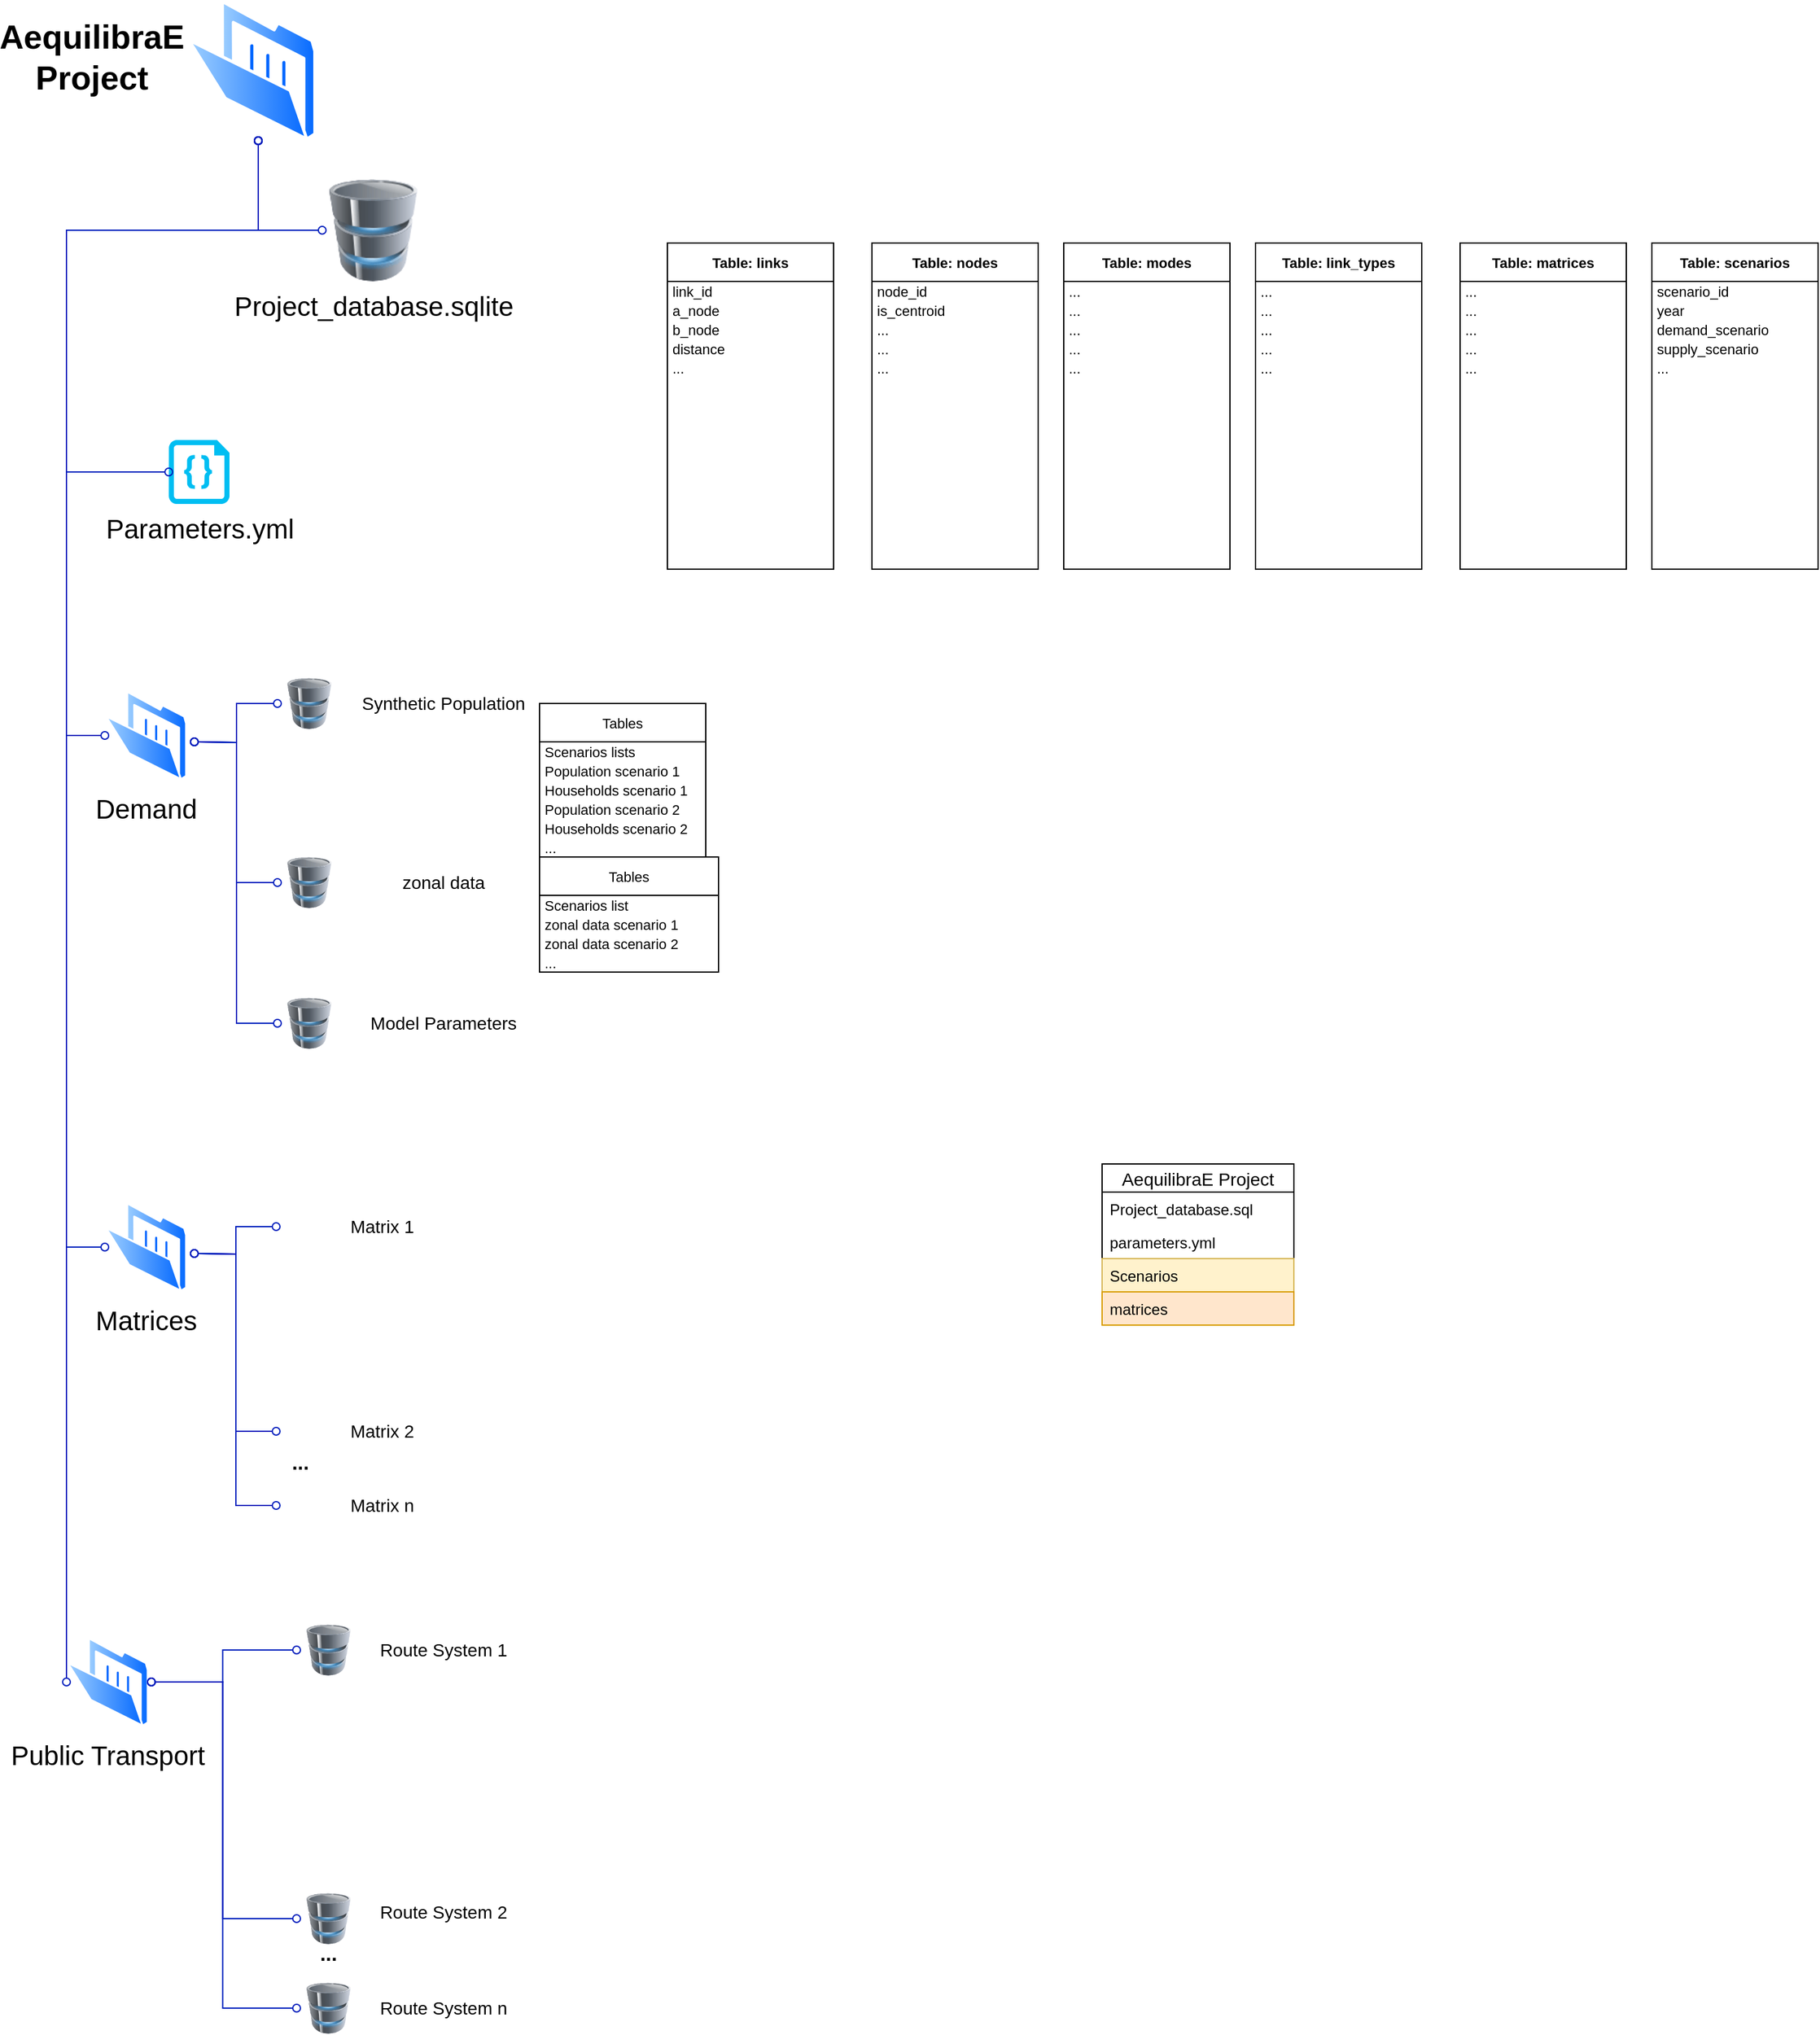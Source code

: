 <mxfile version="20.4.0" type="github">
  <diagram id="SmmHT-76sTtbEDoEjSkX" name="Page-1">
    <mxGraphModel dx="1964" dy="1069" grid="1" gridSize="10" guides="1" tooltips="1" connect="1" arrows="1" fold="1" page="1" pageScale="1" pageWidth="1169" pageHeight="827" math="0" shadow="0">
      <root>
        <mxCell id="0" />
        <mxCell id="1" parent="0" />
        <mxCell id="51nqaLBbArFpjwlJXphi-8" style="edgeStyle=orthogonalEdgeStyle;rounded=0;orthogonalLoop=1;jettySize=auto;html=1;entryX=0;entryY=0.5;entryDx=0;entryDy=0;endArrow=oval;endFill=0;startArrow=oval;startFill=0;endSize=6;targetPerimeterSpacing=6;sourcePerimeterSpacing=2;startSize=6;fillColor=#0050ef;strokeColor=#001DBC;" parent="1" target="51nqaLBbArFpjwlJXphi-7" edge="1">
          <mxGeometry relative="1" as="geometry">
            <mxPoint x="230" y="130" as="sourcePoint" />
            <Array as="points">
              <mxPoint x="230" y="200" />
            </Array>
          </mxGeometry>
        </mxCell>
        <mxCell id="51nqaLBbArFpjwlJXphi-1" value="" style="aspect=fixed;perimeter=ellipsePerimeter;html=1;align=center;shadow=0;dashed=0;spacingTop=3;image;image=img/lib/active_directory/folder_open.svg;" parent="1" vertex="1">
          <mxGeometry x="174.4" y="20" width="101.2" height="110" as="geometry" />
        </mxCell>
        <mxCell id="51nqaLBbArFpjwlJXphi-4" value="Matrices" style="aspect=fixed;perimeter=ellipsePerimeter;html=1;align=center;shadow=0;dashed=0;spacingTop=3;image;image=img/lib/active_directory/folder_open.svg;fontSize=21;" parent="1" vertex="1">
          <mxGeometry x="110" y="960" width="64.4" height="70" as="geometry" />
        </mxCell>
        <mxCell id="51nqaLBbArFpjwlJXphi-6" value="Public Transport" style="aspect=fixed;perimeter=ellipsePerimeter;html=1;align=center;shadow=0;dashed=0;spacingTop=3;image;image=img/lib/active_directory/folder_open.svg;fontSize=21;" parent="1" vertex="1">
          <mxGeometry x="80" y="1300" width="64.4" height="70" as="geometry" />
        </mxCell>
        <mxCell id="51nqaLBbArFpjwlJXphi-7" value="Project_database.sqlite" style="image;html=1;image=img/lib/clip_art/computers/Database_128x128.png;fontSize=21;" parent="1" vertex="1">
          <mxGeometry x="280" y="160" width="80" height="80" as="geometry" />
        </mxCell>
        <mxCell id="51nqaLBbArFpjwlJXphi-9" style="edgeStyle=orthogonalEdgeStyle;rounded=0;orthogonalLoop=1;jettySize=auto;html=1;entryX=0;entryY=0.5;entryDx=0;entryDy=0;endArrow=oval;endFill=0;startArrow=oval;startFill=0;endSize=6;targetPerimeterSpacing=6;sourcePerimeterSpacing=2;startSize=6;fillColor=#0050ef;strokeColor=#001DBC;" parent="1" target="51nqaLBbArFpjwlJXphi-4" edge="1">
          <mxGeometry relative="1" as="geometry">
            <mxPoint x="230" y="130" as="sourcePoint" />
            <mxPoint x="219.4" y="520" as="targetPoint" />
            <Array as="points">
              <mxPoint x="230" y="200" />
              <mxPoint x="80" y="200" />
              <mxPoint x="80" y="995" />
            </Array>
          </mxGeometry>
        </mxCell>
        <mxCell id="51nqaLBbArFpjwlJXphi-10" style="edgeStyle=orthogonalEdgeStyle;rounded=0;orthogonalLoop=1;jettySize=auto;html=1;entryX=0;entryY=0.5;entryDx=0;entryDy=0;endArrow=oval;endFill=0;startArrow=oval;startFill=0;endSize=6;targetPerimeterSpacing=6;sourcePerimeterSpacing=2;startSize=6;fillColor=#0050ef;strokeColor=#001DBC;" parent="1" target="51nqaLBbArFpjwlJXphi-6" edge="1">
          <mxGeometry relative="1" as="geometry">
            <mxPoint x="230" y="130" as="sourcePoint" />
            <mxPoint x="290.0" y="455" as="targetPoint" />
            <Array as="points">
              <mxPoint x="230" y="200" />
              <mxPoint x="80" y="200" />
              <mxPoint x="80" y="955" />
            </Array>
          </mxGeometry>
        </mxCell>
        <mxCell id="51nqaLBbArFpjwlJXphi-11" value="" style="shape=image;html=1;verticalAlign=top;verticalLabelPosition=bottom;labelBackgroundColor=#ffffff;imageAspect=0;aspect=fixed;image=https://cdn2.iconfinder.com/data/icons/competitive-strategy-and-corporate-training/512/740_Abstract_aggregation_cube_dimensional_matrix_Business_Management-128.png;fontSize=21;" parent="1" vertex="1">
          <mxGeometry x="244" y="960" width="38" height="38" as="geometry" />
        </mxCell>
        <mxCell id="51nqaLBbArFpjwlJXphi-13" value="" style="shape=image;html=1;verticalAlign=top;verticalLabelPosition=bottom;labelBackgroundColor=#ffffff;imageAspect=0;aspect=fixed;image=https://cdn2.iconfinder.com/data/icons/competitive-strategy-and-corporate-training/512/740_Abstract_aggregation_cube_dimensional_matrix_Business_Management-128.png;fontSize=21;" parent="1" vertex="1">
          <mxGeometry x="244" y="1120" width="38" height="38" as="geometry" />
        </mxCell>
        <mxCell id="51nqaLBbArFpjwlJXphi-14" value="" style="shape=image;html=1;verticalAlign=top;verticalLabelPosition=bottom;labelBackgroundColor=#ffffff;imageAspect=0;aspect=fixed;image=https://cdn2.iconfinder.com/data/icons/competitive-strategy-and-corporate-training/512/740_Abstract_aggregation_cube_dimensional_matrix_Business_Management-128.png;fontSize=21;" parent="1" vertex="1">
          <mxGeometry x="244" y="1178" width="38" height="38" as="geometry" />
        </mxCell>
        <mxCell id="51nqaLBbArFpjwlJXphi-15" value="Matrix 1" style="text;html=1;strokeColor=none;fillColor=none;align=center;verticalAlign=middle;whiteSpace=wrap;rounded=0;fontSize=14;" parent="1" vertex="1">
          <mxGeometry x="282" y="964" width="90" height="30" as="geometry" />
        </mxCell>
        <mxCell id="51nqaLBbArFpjwlJXphi-16" value="Matrix 2" style="text;html=1;strokeColor=none;fillColor=none;align=center;verticalAlign=middle;whiteSpace=wrap;rounded=0;fontSize=14;" parent="1" vertex="1">
          <mxGeometry x="282" y="1124" width="90" height="30" as="geometry" />
        </mxCell>
        <mxCell id="51nqaLBbArFpjwlJXphi-17" value="Matrix n" style="text;html=1;strokeColor=none;fillColor=none;align=center;verticalAlign=middle;whiteSpace=wrap;rounded=0;fontSize=14;" parent="1" vertex="1">
          <mxGeometry x="282" y="1182" width="90" height="30" as="geometry" />
        </mxCell>
        <mxCell id="51nqaLBbArFpjwlJXphi-18" value="..." style="text;html=1;strokeColor=none;fillColor=none;align=center;verticalAlign=middle;whiteSpace=wrap;rounded=0;fontSize=16;fontStyle=1" parent="1" vertex="1">
          <mxGeometry x="238" y="1148" width="50" height="30" as="geometry" />
        </mxCell>
        <mxCell id="51nqaLBbArFpjwlJXphi-20" style="edgeStyle=orthogonalEdgeStyle;rounded=0;orthogonalLoop=1;jettySize=auto;html=1;entryX=0;entryY=0.5;entryDx=0;entryDy=0;endArrow=oval;endFill=0;startArrow=oval;startFill=0;endSize=6;targetPerimeterSpacing=6;sourcePerimeterSpacing=2;startSize=6;fillColor=#0050ef;strokeColor=#001DBC;" parent="1" target="51nqaLBbArFpjwlJXphi-11" edge="1">
          <mxGeometry relative="1" as="geometry">
            <mxPoint x="180" y="1000" as="sourcePoint" />
            <mxPoint x="354.7" y="780" as="targetPoint" />
          </mxGeometry>
        </mxCell>
        <mxCell id="51nqaLBbArFpjwlJXphi-21" style="edgeStyle=orthogonalEdgeStyle;rounded=0;orthogonalLoop=1;jettySize=auto;html=1;entryX=0;entryY=0.5;entryDx=0;entryDy=0;endArrow=oval;endFill=0;startArrow=oval;startFill=0;endSize=6;targetPerimeterSpacing=6;sourcePerimeterSpacing=2;startSize=6;fillColor=#0050ef;strokeColor=#001DBC;" parent="1" target="51nqaLBbArFpjwlJXphi-13" edge="1">
          <mxGeometry relative="1" as="geometry">
            <mxPoint x="180" y="1000" as="sourcePoint" />
            <mxPoint x="261" y="939" as="targetPoint" />
          </mxGeometry>
        </mxCell>
        <mxCell id="51nqaLBbArFpjwlJXphi-22" style="edgeStyle=orthogonalEdgeStyle;rounded=0;orthogonalLoop=1;jettySize=auto;html=1;entryX=0;entryY=0.5;entryDx=0;entryDy=0;endArrow=oval;endFill=0;startArrow=oval;startFill=0;endSize=6;targetPerimeterSpacing=6;sourcePerimeterSpacing=2;startSize=6;fillColor=#0050ef;strokeColor=#001DBC;" parent="1" target="51nqaLBbArFpjwlJXphi-14" edge="1">
          <mxGeometry relative="1" as="geometry">
            <mxPoint x="180" y="1000" as="sourcePoint" />
            <mxPoint x="221" y="1067" as="targetPoint" />
          </mxGeometry>
        </mxCell>
        <mxCell id="51nqaLBbArFpjwlJXphi-23" value="" style="image;html=1;image=img/lib/clip_art/computers/Database_128x128.png" parent="1" vertex="1">
          <mxGeometry x="260" y="1290" width="50" height="40" as="geometry" />
        </mxCell>
        <mxCell id="51nqaLBbArFpjwlJXphi-24" value="" style="image;html=1;image=img/lib/clip_art/computers/Database_128x128.png" parent="1" vertex="1">
          <mxGeometry x="260" y="1500" width="50" height="40" as="geometry" />
        </mxCell>
        <mxCell id="51nqaLBbArFpjwlJXphi-25" value="" style="image;html=1;image=img/lib/clip_art/computers/Database_128x128.png" parent="1" vertex="1">
          <mxGeometry x="260" y="1570" width="50" height="40" as="geometry" />
        </mxCell>
        <mxCell id="51nqaLBbArFpjwlJXphi-26" style="edgeStyle=orthogonalEdgeStyle;rounded=0;orthogonalLoop=1;jettySize=auto;html=1;entryX=0;entryY=0.5;entryDx=0;entryDy=0;endArrow=oval;endFill=0;startArrow=oval;startFill=0;endSize=6;targetPerimeterSpacing=6;sourcePerimeterSpacing=2;startSize=6;fillColor=#0050ef;strokeColor=#001DBC;" parent="1" source="51nqaLBbArFpjwlJXphi-6" target="51nqaLBbArFpjwlJXphi-25" edge="1">
          <mxGeometry relative="1" as="geometry">
            <mxPoint x="150" y="1240" as="sourcePoint" />
            <mxPoint x="511" y="1349" as="targetPoint" />
          </mxGeometry>
        </mxCell>
        <mxCell id="51nqaLBbArFpjwlJXphi-27" style="edgeStyle=orthogonalEdgeStyle;rounded=0;orthogonalLoop=1;jettySize=auto;html=1;entryX=0;entryY=0.5;entryDx=0;entryDy=0;endArrow=oval;endFill=0;startArrow=oval;startFill=0;endSize=6;targetPerimeterSpacing=6;sourcePerimeterSpacing=2;startSize=6;fillColor=#0050ef;strokeColor=#001DBC;" parent="1" source="51nqaLBbArFpjwlJXphi-6" target="51nqaLBbArFpjwlJXphi-24" edge="1">
          <mxGeometry relative="1" as="geometry">
            <mxPoint x="170" y="1250" as="sourcePoint" />
            <mxPoint x="521" y="1359" as="targetPoint" />
          </mxGeometry>
        </mxCell>
        <mxCell id="51nqaLBbArFpjwlJXphi-28" style="edgeStyle=orthogonalEdgeStyle;rounded=0;orthogonalLoop=1;jettySize=auto;html=1;entryX=0;entryY=0.5;entryDx=0;entryDy=0;endArrow=oval;endFill=0;startArrow=oval;startFill=0;endSize=6;targetPerimeterSpacing=6;sourcePerimeterSpacing=2;startSize=6;fillColor=#0050ef;strokeColor=#001DBC;" parent="1" source="51nqaLBbArFpjwlJXphi-6" target="51nqaLBbArFpjwlJXphi-23" edge="1">
          <mxGeometry relative="1" as="geometry">
            <mxPoint x="160" y="1230" as="sourcePoint" />
            <mxPoint x="531" y="1369" as="targetPoint" />
          </mxGeometry>
        </mxCell>
        <mxCell id="51nqaLBbArFpjwlJXphi-29" value="Route System 1" style="text;html=1;strokeColor=none;fillColor=none;align=center;verticalAlign=middle;whiteSpace=wrap;rounded=0;fontSize=14;" parent="1" vertex="1">
          <mxGeometry x="310" y="1295" width="130" height="30" as="geometry" />
        </mxCell>
        <mxCell id="51nqaLBbArFpjwlJXphi-30" value="Route System 2" style="text;html=1;strokeColor=none;fillColor=none;align=center;verticalAlign=middle;whiteSpace=wrap;rounded=0;fontSize=14;" parent="1" vertex="1">
          <mxGeometry x="310" y="1500" width="130" height="30" as="geometry" />
        </mxCell>
        <mxCell id="51nqaLBbArFpjwlJXphi-31" value="Route System n" style="text;html=1;strokeColor=none;fillColor=none;align=center;verticalAlign=middle;whiteSpace=wrap;rounded=0;fontSize=14;" parent="1" vertex="1">
          <mxGeometry x="310" y="1575" width="130" height="30" as="geometry" />
        </mxCell>
        <mxCell id="51nqaLBbArFpjwlJXphi-32" value="..." style="text;html=1;strokeColor=none;fillColor=none;align=center;verticalAlign=middle;whiteSpace=wrap;rounded=0;fontSize=16;fontStyle=1" parent="1" vertex="1">
          <mxGeometry x="260" y="1532" width="50" height="30" as="geometry" />
        </mxCell>
        <mxCell id="51nqaLBbArFpjwlJXphi-33" value="Demand" style="aspect=fixed;perimeter=ellipsePerimeter;html=1;align=center;shadow=0;dashed=0;spacingTop=3;image;image=img/lib/active_directory/folder_open.svg;fontSize=21;" parent="1" vertex="1">
          <mxGeometry x="110" y="560" width="64.4" height="70" as="geometry" />
        </mxCell>
        <mxCell id="51nqaLBbArFpjwlJXphi-34" style="edgeStyle=orthogonalEdgeStyle;rounded=0;orthogonalLoop=1;jettySize=auto;html=1;entryX=0;entryY=0.5;entryDx=0;entryDy=0;endArrow=oval;endFill=0;startArrow=oval;startFill=0;endSize=6;targetPerimeterSpacing=6;sourcePerimeterSpacing=2;startSize=6;fillColor=#0050ef;strokeColor=#001DBC;" parent="1" target="51nqaLBbArFpjwlJXphi-33" edge="1">
          <mxGeometry relative="1" as="geometry">
            <mxPoint x="230" y="130" as="sourcePoint" />
            <mxPoint x="120.0" y="765" as="targetPoint" />
            <Array as="points">
              <mxPoint x="230" y="200" />
              <mxPoint x="80" y="200" />
              <mxPoint x="80" y="595" />
            </Array>
          </mxGeometry>
        </mxCell>
        <mxCell id="51nqaLBbArFpjwlJXphi-35" value="AequilibraE&lt;br style=&quot;font-size: 26px;&quot;&gt;Project" style="text;html=1;strokeColor=none;fillColor=none;align=center;verticalAlign=middle;whiteSpace=wrap;rounded=0;fontSize=26;fontStyle=1" parent="1" vertex="1">
          <mxGeometry x="70" y="50" width="60" height="30" as="geometry" />
        </mxCell>
        <mxCell id="51nqaLBbArFpjwlJXphi-37" value="" style="image;html=1;image=img/lib/clip_art/computers/Database_128x128.png" parent="1" vertex="1">
          <mxGeometry x="245" y="550" width="50" height="40" as="geometry" />
        </mxCell>
        <mxCell id="51nqaLBbArFpjwlJXphi-38" value="Synthetic Population" style="text;html=1;strokeColor=none;fillColor=none;align=center;verticalAlign=middle;whiteSpace=wrap;rounded=0;fontSize=14;" parent="1" vertex="1">
          <mxGeometry x="310" y="555" width="130" height="30" as="geometry" />
        </mxCell>
        <mxCell id="51nqaLBbArFpjwlJXphi-39" value="" style="image;html=1;image=img/lib/clip_art/computers/Database_128x128.png" parent="1" vertex="1">
          <mxGeometry x="245" y="690" width="50" height="40" as="geometry" />
        </mxCell>
        <mxCell id="51nqaLBbArFpjwlJXphi-40" value="zonal data" style="text;html=1;strokeColor=none;fillColor=none;align=center;verticalAlign=middle;whiteSpace=wrap;rounded=0;fontSize=14;" parent="1" vertex="1">
          <mxGeometry x="310" y="695" width="130" height="30" as="geometry" />
        </mxCell>
        <mxCell id="51nqaLBbArFpjwlJXphi-41" value="" style="image;html=1;image=img/lib/clip_art/computers/Database_128x128.png" parent="1" vertex="1">
          <mxGeometry x="245" y="800" width="50" height="40" as="geometry" />
        </mxCell>
        <mxCell id="51nqaLBbArFpjwlJXphi-42" value="Model Parameters" style="text;html=1;strokeColor=none;fillColor=none;align=center;verticalAlign=middle;whiteSpace=wrap;rounded=0;fontSize=14;" parent="1" vertex="1">
          <mxGeometry x="310" y="805" width="130" height="30" as="geometry" />
        </mxCell>
        <mxCell id="51nqaLBbArFpjwlJXphi-43" style="edgeStyle=orthogonalEdgeStyle;rounded=0;orthogonalLoop=1;jettySize=auto;html=1;entryX=0;entryY=0.5;entryDx=0;entryDy=0;endArrow=oval;endFill=0;startArrow=oval;startFill=0;endSize=6;targetPerimeterSpacing=6;sourcePerimeterSpacing=2;startSize=6;fillColor=#0050ef;strokeColor=#001DBC;" parent="1" target="51nqaLBbArFpjwlJXphi-37" edge="1">
          <mxGeometry relative="1" as="geometry">
            <mxPoint x="180" y="600" as="sourcePoint" />
            <mxPoint x="264" y="740" as="targetPoint" />
          </mxGeometry>
        </mxCell>
        <mxCell id="51nqaLBbArFpjwlJXphi-44" style="edgeStyle=orthogonalEdgeStyle;rounded=0;orthogonalLoop=1;jettySize=auto;html=1;entryX=0;entryY=0.5;entryDx=0;entryDy=0;endArrow=oval;endFill=0;startArrow=oval;startFill=0;endSize=6;targetPerimeterSpacing=6;sourcePerimeterSpacing=2;startSize=6;fillColor=#0050ef;strokeColor=#001DBC;" parent="1" target="51nqaLBbArFpjwlJXphi-39" edge="1">
          <mxGeometry relative="1" as="geometry">
            <mxPoint x="180" y="600" as="sourcePoint" />
            <mxPoint x="255" y="580" as="targetPoint" />
          </mxGeometry>
        </mxCell>
        <mxCell id="51nqaLBbArFpjwlJXphi-45" style="edgeStyle=orthogonalEdgeStyle;rounded=0;orthogonalLoop=1;jettySize=auto;html=1;entryX=0;entryY=0.5;entryDx=0;entryDy=0;endArrow=oval;endFill=0;startArrow=oval;startFill=0;endSize=6;targetPerimeterSpacing=6;sourcePerimeterSpacing=2;startSize=6;fillColor=#0050ef;strokeColor=#001DBC;" parent="1" target="51nqaLBbArFpjwlJXphi-41" edge="1">
          <mxGeometry relative="1" as="geometry">
            <mxPoint x="180" y="600" as="sourcePoint" />
            <mxPoint x="255" y="640" as="targetPoint" />
          </mxGeometry>
        </mxCell>
        <mxCell id="51nqaLBbArFpjwlJXphi-72" value="Tables" style="swimlane;fontStyle=0;childLayout=stackLayout;horizontal=1;startSize=30;horizontalStack=0;resizeParent=1;resizeParentMax=0;resizeLast=0;collapsible=1;marginBottom=0;fontSize=11;spacing=1;" parent="1" vertex="1">
          <mxGeometry x="450" y="570" width="130" height="120" as="geometry" />
        </mxCell>
        <mxCell id="eMc6hgrokqvifs7f22zR-149" value="Scenarios lists" style="text;strokeColor=none;fillColor=none;align=left;verticalAlign=middle;spacingLeft=4;spacingRight=0;overflow=hidden;points=[[0,0.5],[1,0.5]];portConstraint=eastwest;rotatable=0;fontSize=11;spacing=0;" vertex="1" parent="51nqaLBbArFpjwlJXphi-72">
          <mxGeometry y="30" width="130" height="15" as="geometry" />
        </mxCell>
        <mxCell id="51nqaLBbArFpjwlJXphi-73" value="Population scenario 1" style="text;strokeColor=none;fillColor=none;align=left;verticalAlign=middle;spacingLeft=4;spacingRight=0;overflow=hidden;points=[[0,0.5],[1,0.5]];portConstraint=eastwest;rotatable=0;fontSize=11;spacing=0;" parent="51nqaLBbArFpjwlJXphi-72" vertex="1">
          <mxGeometry y="45" width="130" height="15" as="geometry" />
        </mxCell>
        <mxCell id="51nqaLBbArFpjwlJXphi-74" value="Households scenario 1" style="text;strokeColor=none;fillColor=none;align=left;verticalAlign=middle;spacingLeft=4;spacingRight=0;overflow=hidden;points=[[0,0.5],[1,0.5]];portConstraint=eastwest;rotatable=0;fontSize=11;spacing=0;" parent="51nqaLBbArFpjwlJXphi-72" vertex="1">
          <mxGeometry y="60" width="130" height="15" as="geometry" />
        </mxCell>
        <mxCell id="51nqaLBbArFpjwlJXphi-75" value="Population scenario 2" style="text;strokeColor=none;fillColor=none;align=left;verticalAlign=middle;spacingLeft=4;spacingRight=0;overflow=hidden;points=[[0,0.5],[1,0.5]];portConstraint=eastwest;rotatable=0;fontSize=11;spacing=0;" parent="51nqaLBbArFpjwlJXphi-72" vertex="1">
          <mxGeometry y="75" width="130" height="15" as="geometry" />
        </mxCell>
        <mxCell id="51nqaLBbArFpjwlJXphi-77" value="Households scenario 2" style="text;strokeColor=none;fillColor=none;align=left;verticalAlign=middle;spacingLeft=4;spacingRight=0;overflow=hidden;points=[[0,0.5],[1,0.5]];portConstraint=eastwest;rotatable=0;fontSize=11;spacing=0;" parent="51nqaLBbArFpjwlJXphi-72" vertex="1">
          <mxGeometry y="90" width="130" height="15" as="geometry" />
        </mxCell>
        <mxCell id="51nqaLBbArFpjwlJXphi-78" value="..." style="text;strokeColor=none;fillColor=none;align=left;verticalAlign=middle;spacingLeft=4;spacingRight=0;overflow=hidden;points=[[0,0.5],[1,0.5]];portConstraint=eastwest;rotatable=0;fontSize=11;spacing=0;" parent="51nqaLBbArFpjwlJXphi-72" vertex="1">
          <mxGeometry y="105" width="130" height="15" as="geometry" />
        </mxCell>
        <mxCell id="51nqaLBbArFpjwlJXphi-80" value="Tables" style="swimlane;fontStyle=0;childLayout=stackLayout;horizontal=1;startSize=30;horizontalStack=0;resizeParent=1;resizeParentMax=0;resizeLast=0;collapsible=1;marginBottom=0;fontSize=11;spacing=1;" parent="1" vertex="1">
          <mxGeometry x="450" y="690" width="140" height="90" as="geometry" />
        </mxCell>
        <mxCell id="eMc6hgrokqvifs7f22zR-150" value="Scenarios list" style="text;strokeColor=none;fillColor=none;align=left;verticalAlign=middle;spacingLeft=4;spacingRight=0;overflow=hidden;points=[[0,0.5],[1,0.5]];portConstraint=eastwest;rotatable=0;fontSize=11;spacing=0;" vertex="1" parent="51nqaLBbArFpjwlJXphi-80">
          <mxGeometry y="30" width="140" height="15" as="geometry" />
        </mxCell>
        <mxCell id="51nqaLBbArFpjwlJXphi-81" value="zonal data scenario 1" style="text;strokeColor=none;fillColor=none;align=left;verticalAlign=middle;spacingLeft=4;spacingRight=0;overflow=hidden;points=[[0,0.5],[1,0.5]];portConstraint=eastwest;rotatable=0;fontSize=11;spacing=0;" parent="51nqaLBbArFpjwlJXphi-80" vertex="1">
          <mxGeometry y="45" width="140" height="15" as="geometry" />
        </mxCell>
        <mxCell id="51nqaLBbArFpjwlJXphi-82" value="zonal data scenario 2" style="text;strokeColor=none;fillColor=none;align=left;verticalAlign=middle;spacingLeft=4;spacingRight=0;overflow=hidden;points=[[0,0.5],[1,0.5]];portConstraint=eastwest;rotatable=0;fontSize=11;spacing=0;" parent="51nqaLBbArFpjwlJXphi-80" vertex="1">
          <mxGeometry y="60" width="140" height="15" as="geometry" />
        </mxCell>
        <mxCell id="51nqaLBbArFpjwlJXphi-85" value="..." style="text;strokeColor=none;fillColor=none;align=left;verticalAlign=middle;spacingLeft=4;spacingRight=0;overflow=hidden;points=[[0,0.5],[1,0.5]];portConstraint=eastwest;rotatable=0;fontSize=11;spacing=0;" parent="51nqaLBbArFpjwlJXphi-80" vertex="1">
          <mxGeometry y="75" width="140" height="15" as="geometry" />
        </mxCell>
        <mxCell id="MGznoc-pnZzUCpK5XDcc-1" value="AequilibraE Project" style="swimlane;fontStyle=0;childLayout=stackLayout;horizontal=1;startSize=22;horizontalStack=0;resizeParent=1;resizeParentMax=0;resizeLast=0;collapsible=1;marginBottom=0;align=center;fontSize=14;" parent="1" vertex="1">
          <mxGeometry x="890" y="930" width="150" height="126" as="geometry" />
        </mxCell>
        <mxCell id="MGznoc-pnZzUCpK5XDcc-2" value="Project_database.sql" style="text;strokeColor=none;fillColor=none;spacingLeft=4;spacingRight=4;overflow=hidden;rotatable=0;points=[[0,0.5],[1,0.5]];portConstraint=eastwest;fontSize=12;" parent="MGznoc-pnZzUCpK5XDcc-1" vertex="1">
          <mxGeometry y="22" width="150" height="26" as="geometry" />
        </mxCell>
        <mxCell id="MGznoc-pnZzUCpK5XDcc-3" value="parameters.yml" style="text;strokeColor=none;fillColor=none;spacingLeft=4;spacingRight=4;overflow=hidden;rotatable=0;points=[[0,0.5],[1,0.5]];portConstraint=eastwest;fontSize=12;" parent="MGznoc-pnZzUCpK5XDcc-1" vertex="1">
          <mxGeometry y="48" width="150" height="26" as="geometry" />
        </mxCell>
        <mxCell id="MGznoc-pnZzUCpK5XDcc-4" value="Scenarios" style="text;strokeColor=#d6b656;fillColor=#fff2cc;spacingLeft=4;spacingRight=4;overflow=hidden;rotatable=0;points=[[0,0.5],[1,0.5]];portConstraint=eastwest;fontSize=12;" parent="MGznoc-pnZzUCpK5XDcc-1" vertex="1">
          <mxGeometry y="74" width="150" height="26" as="geometry" />
        </mxCell>
        <mxCell id="MGznoc-pnZzUCpK5XDcc-5" value="matrices" style="text;strokeColor=#d79b00;fillColor=#ffe6cc;spacingLeft=4;spacingRight=4;overflow=hidden;rotatable=0;points=[[0,0.5],[1,0.5]];portConstraint=eastwest;fontSize=12;" parent="MGznoc-pnZzUCpK5XDcc-1" vertex="1">
          <mxGeometry y="100" width="150" height="26" as="geometry" />
        </mxCell>
        <mxCell id="eMc6hgrokqvifs7f22zR-1" value="Parameters.yml" style="verticalLabelPosition=bottom;html=1;verticalAlign=top;align=center;strokeColor=none;fillColor=#00BEF2;shape=mxgraph.azure.code_file;pointerEvents=1;fontSize=21;" vertex="1" parent="1">
          <mxGeometry x="160" y="364" width="47.5" height="50" as="geometry" />
        </mxCell>
        <mxCell id="eMc6hgrokqvifs7f22zR-3" style="edgeStyle=orthogonalEdgeStyle;rounded=0;orthogonalLoop=1;jettySize=auto;html=1;entryX=0;entryY=0.5;entryDx=0;entryDy=0;endArrow=oval;endFill=0;startArrow=oval;startFill=0;endSize=6;targetPerimeterSpacing=6;sourcePerimeterSpacing=2;startSize=6;fillColor=#0050ef;strokeColor=#001DBC;entryPerimeter=0;" edge="1" parent="1" target="eMc6hgrokqvifs7f22zR-1">
          <mxGeometry relative="1" as="geometry">
            <mxPoint x="230" y="130" as="sourcePoint" />
            <Array as="points">
              <mxPoint x="230" y="200" />
              <mxPoint x="80" y="200" />
              <mxPoint x="80" y="389" />
            </Array>
            <mxPoint x="290" y="210" as="targetPoint" />
          </mxGeometry>
        </mxCell>
        <mxCell id="eMc6hgrokqvifs7f22zR-5" value="Table: links" style="swimlane;fontStyle=1;childLayout=stackLayout;horizontal=1;startSize=30;horizontalStack=0;resizeParent=1;resizeParentMax=0;resizeLast=0;collapsible=1;marginBottom=0;fontSize=11;spacing=1;" vertex="1" parent="1">
          <mxGeometry x="550" y="210" width="130" height="255" as="geometry" />
        </mxCell>
        <mxCell id="eMc6hgrokqvifs7f22zR-6" value="link_id" style="text;strokeColor=none;fillColor=none;align=left;verticalAlign=middle;spacingLeft=4;spacingRight=0;overflow=hidden;points=[[0,0.5],[1,0.5]];portConstraint=eastwest;rotatable=0;fontSize=11;spacing=0;" vertex="1" parent="eMc6hgrokqvifs7f22zR-5">
          <mxGeometry y="30" width="130" height="15" as="geometry" />
        </mxCell>
        <mxCell id="eMc6hgrokqvifs7f22zR-7" value="a_node" style="text;strokeColor=none;fillColor=none;align=left;verticalAlign=middle;spacingLeft=4;spacingRight=0;overflow=hidden;points=[[0,0.5],[1,0.5]];portConstraint=eastwest;rotatable=0;fontSize=11;spacing=0;" vertex="1" parent="eMc6hgrokqvifs7f22zR-5">
          <mxGeometry y="45" width="130" height="15" as="geometry" />
        </mxCell>
        <mxCell id="eMc6hgrokqvifs7f22zR-8" value="b_node" style="text;strokeColor=none;fillColor=none;align=left;verticalAlign=middle;spacingLeft=4;spacingRight=0;overflow=hidden;points=[[0,0.5],[1,0.5]];portConstraint=eastwest;rotatable=0;fontSize=11;spacing=0;" vertex="1" parent="eMc6hgrokqvifs7f22zR-5">
          <mxGeometry y="60" width="130" height="15" as="geometry" />
        </mxCell>
        <mxCell id="eMc6hgrokqvifs7f22zR-9" value="distance" style="text;strokeColor=none;fillColor=none;align=left;verticalAlign=middle;spacingLeft=4;spacingRight=0;overflow=hidden;points=[[0,0.5],[1,0.5]];portConstraint=eastwest;rotatable=0;fontSize=11;spacing=0;" vertex="1" parent="eMc6hgrokqvifs7f22zR-5">
          <mxGeometry y="75" width="130" height="15" as="geometry" />
        </mxCell>
        <mxCell id="eMc6hgrokqvifs7f22zR-10" value="..." style="text;strokeColor=none;fillColor=none;align=left;verticalAlign=middle;spacingLeft=4;spacingRight=0;overflow=hidden;points=[[0,0.5],[1,0.5]];portConstraint=eastwest;rotatable=0;fontSize=11;spacing=0;" vertex="1" parent="eMc6hgrokqvifs7f22zR-5">
          <mxGeometry y="90" width="130" height="15" as="geometry" />
        </mxCell>
        <mxCell id="eMc6hgrokqvifs7f22zR-20" style="text;strokeColor=none;fillColor=none;align=left;verticalAlign=middle;spacingLeft=4;spacingRight=0;overflow=hidden;points=[[0,0.5],[1,0.5]];portConstraint=eastwest;rotatable=0;fontSize=11;spacing=0;" vertex="1" parent="eMc6hgrokqvifs7f22zR-5">
          <mxGeometry y="105" width="130" height="15" as="geometry" />
        </mxCell>
        <mxCell id="eMc6hgrokqvifs7f22zR-19" style="text;strokeColor=none;fillColor=none;align=left;verticalAlign=middle;spacingLeft=4;spacingRight=0;overflow=hidden;points=[[0,0.5],[1,0.5]];portConstraint=eastwest;rotatable=0;fontSize=11;spacing=0;" vertex="1" parent="eMc6hgrokqvifs7f22zR-5">
          <mxGeometry y="120" width="130" height="15" as="geometry" />
        </mxCell>
        <mxCell id="eMc6hgrokqvifs7f22zR-18" style="text;strokeColor=none;fillColor=none;align=left;verticalAlign=middle;spacingLeft=4;spacingRight=0;overflow=hidden;points=[[0,0.5],[1,0.5]];portConstraint=eastwest;rotatable=0;fontSize=11;spacing=0;" vertex="1" parent="eMc6hgrokqvifs7f22zR-5">
          <mxGeometry y="135" width="130" height="15" as="geometry" />
        </mxCell>
        <mxCell id="eMc6hgrokqvifs7f22zR-17" style="text;strokeColor=none;fillColor=none;align=left;verticalAlign=middle;spacingLeft=4;spacingRight=0;overflow=hidden;points=[[0,0.5],[1,0.5]];portConstraint=eastwest;rotatable=0;fontSize=11;spacing=0;" vertex="1" parent="eMc6hgrokqvifs7f22zR-5">
          <mxGeometry y="150" width="130" height="15" as="geometry" />
        </mxCell>
        <mxCell id="eMc6hgrokqvifs7f22zR-16" style="text;strokeColor=none;fillColor=none;align=left;verticalAlign=middle;spacingLeft=4;spacingRight=0;overflow=hidden;points=[[0,0.5],[1,0.5]];portConstraint=eastwest;rotatable=0;fontSize=11;spacing=0;" vertex="1" parent="eMc6hgrokqvifs7f22zR-5">
          <mxGeometry y="165" width="130" height="15" as="geometry" />
        </mxCell>
        <mxCell id="eMc6hgrokqvifs7f22zR-15" style="text;strokeColor=none;fillColor=none;align=left;verticalAlign=middle;spacingLeft=4;spacingRight=0;overflow=hidden;points=[[0,0.5],[1,0.5]];portConstraint=eastwest;rotatable=0;fontSize=11;spacing=0;" vertex="1" parent="eMc6hgrokqvifs7f22zR-5">
          <mxGeometry y="180" width="130" height="15" as="geometry" />
        </mxCell>
        <mxCell id="eMc6hgrokqvifs7f22zR-14" style="text;strokeColor=none;fillColor=none;align=left;verticalAlign=middle;spacingLeft=4;spacingRight=0;overflow=hidden;points=[[0,0.5],[1,0.5]];portConstraint=eastwest;rotatable=0;fontSize=11;spacing=0;" vertex="1" parent="eMc6hgrokqvifs7f22zR-5">
          <mxGeometry y="195" width="130" height="15" as="geometry" />
        </mxCell>
        <mxCell id="eMc6hgrokqvifs7f22zR-13" style="text;strokeColor=none;fillColor=none;align=left;verticalAlign=middle;spacingLeft=4;spacingRight=0;overflow=hidden;points=[[0,0.5],[1,0.5]];portConstraint=eastwest;rotatable=0;fontSize=11;spacing=0;" vertex="1" parent="eMc6hgrokqvifs7f22zR-5">
          <mxGeometry y="210" width="130" height="15" as="geometry" />
        </mxCell>
        <mxCell id="eMc6hgrokqvifs7f22zR-12" style="text;strokeColor=none;fillColor=none;align=left;verticalAlign=middle;spacingLeft=4;spacingRight=0;overflow=hidden;points=[[0,0.5],[1,0.5]];portConstraint=eastwest;rotatable=0;fontSize=11;spacing=0;" vertex="1" parent="eMc6hgrokqvifs7f22zR-5">
          <mxGeometry y="225" width="130" height="15" as="geometry" />
        </mxCell>
        <mxCell id="eMc6hgrokqvifs7f22zR-11" style="text;strokeColor=none;fillColor=none;align=left;verticalAlign=middle;spacingLeft=4;spacingRight=0;overflow=hidden;points=[[0,0.5],[1,0.5]];portConstraint=eastwest;rotatable=0;fontSize=11;spacing=0;" vertex="1" parent="eMc6hgrokqvifs7f22zR-5">
          <mxGeometry y="240" width="130" height="15" as="geometry" />
        </mxCell>
        <mxCell id="eMc6hgrokqvifs7f22zR-21" value="Table: nodes" style="swimlane;fontStyle=1;childLayout=stackLayout;horizontal=1;startSize=30;horizontalStack=0;resizeParent=1;resizeParentMax=0;resizeLast=0;collapsible=1;marginBottom=0;fontSize=11;spacing=1;" vertex="1" parent="1">
          <mxGeometry x="710" y="210" width="130" height="255" as="geometry" />
        </mxCell>
        <mxCell id="eMc6hgrokqvifs7f22zR-22" value="node_id" style="text;strokeColor=none;fillColor=none;align=left;verticalAlign=middle;spacingLeft=4;spacingRight=0;overflow=hidden;points=[[0,0.5],[1,0.5]];portConstraint=eastwest;rotatable=0;fontSize=11;spacing=0;" vertex="1" parent="eMc6hgrokqvifs7f22zR-21">
          <mxGeometry y="30" width="130" height="15" as="geometry" />
        </mxCell>
        <mxCell id="eMc6hgrokqvifs7f22zR-23" value="is_centroid" style="text;strokeColor=none;fillColor=none;align=left;verticalAlign=middle;spacingLeft=4;spacingRight=0;overflow=hidden;points=[[0,0.5],[1,0.5]];portConstraint=eastwest;rotatable=0;fontSize=11;spacing=0;" vertex="1" parent="eMc6hgrokqvifs7f22zR-21">
          <mxGeometry y="45" width="130" height="15" as="geometry" />
        </mxCell>
        <mxCell id="eMc6hgrokqvifs7f22zR-24" value="..." style="text;strokeColor=none;fillColor=none;align=left;verticalAlign=middle;spacingLeft=4;spacingRight=0;overflow=hidden;points=[[0,0.5],[1,0.5]];portConstraint=eastwest;rotatable=0;fontSize=11;spacing=0;" vertex="1" parent="eMc6hgrokqvifs7f22zR-21">
          <mxGeometry y="60" width="130" height="15" as="geometry" />
        </mxCell>
        <mxCell id="eMc6hgrokqvifs7f22zR-25" value="..." style="text;strokeColor=none;fillColor=none;align=left;verticalAlign=middle;spacingLeft=4;spacingRight=0;overflow=hidden;points=[[0,0.5],[1,0.5]];portConstraint=eastwest;rotatable=0;fontSize=11;spacing=0;" vertex="1" parent="eMc6hgrokqvifs7f22zR-21">
          <mxGeometry y="75" width="130" height="15" as="geometry" />
        </mxCell>
        <mxCell id="eMc6hgrokqvifs7f22zR-26" value="..." style="text;strokeColor=none;fillColor=none;align=left;verticalAlign=middle;spacingLeft=4;spacingRight=0;overflow=hidden;points=[[0,0.5],[1,0.5]];portConstraint=eastwest;rotatable=0;fontSize=11;spacing=0;" vertex="1" parent="eMc6hgrokqvifs7f22zR-21">
          <mxGeometry y="90" width="130" height="15" as="geometry" />
        </mxCell>
        <mxCell id="eMc6hgrokqvifs7f22zR-27" style="text;strokeColor=none;fillColor=none;align=left;verticalAlign=middle;spacingLeft=4;spacingRight=0;overflow=hidden;points=[[0,0.5],[1,0.5]];portConstraint=eastwest;rotatable=0;fontSize=11;spacing=0;" vertex="1" parent="eMc6hgrokqvifs7f22zR-21">
          <mxGeometry y="105" width="130" height="15" as="geometry" />
        </mxCell>
        <mxCell id="eMc6hgrokqvifs7f22zR-28" style="text;strokeColor=none;fillColor=none;align=left;verticalAlign=middle;spacingLeft=4;spacingRight=0;overflow=hidden;points=[[0,0.5],[1,0.5]];portConstraint=eastwest;rotatable=0;fontSize=11;spacing=0;" vertex="1" parent="eMc6hgrokqvifs7f22zR-21">
          <mxGeometry y="120" width="130" height="15" as="geometry" />
        </mxCell>
        <mxCell id="eMc6hgrokqvifs7f22zR-29" style="text;strokeColor=none;fillColor=none;align=left;verticalAlign=middle;spacingLeft=4;spacingRight=0;overflow=hidden;points=[[0,0.5],[1,0.5]];portConstraint=eastwest;rotatable=0;fontSize=11;spacing=0;" vertex="1" parent="eMc6hgrokqvifs7f22zR-21">
          <mxGeometry y="135" width="130" height="15" as="geometry" />
        </mxCell>
        <mxCell id="eMc6hgrokqvifs7f22zR-30" style="text;strokeColor=none;fillColor=none;align=left;verticalAlign=middle;spacingLeft=4;spacingRight=0;overflow=hidden;points=[[0,0.5],[1,0.5]];portConstraint=eastwest;rotatable=0;fontSize=11;spacing=0;" vertex="1" parent="eMc6hgrokqvifs7f22zR-21">
          <mxGeometry y="150" width="130" height="15" as="geometry" />
        </mxCell>
        <mxCell id="eMc6hgrokqvifs7f22zR-31" style="text;strokeColor=none;fillColor=none;align=left;verticalAlign=middle;spacingLeft=4;spacingRight=0;overflow=hidden;points=[[0,0.5],[1,0.5]];portConstraint=eastwest;rotatable=0;fontSize=11;spacing=0;" vertex="1" parent="eMc6hgrokqvifs7f22zR-21">
          <mxGeometry y="165" width="130" height="15" as="geometry" />
        </mxCell>
        <mxCell id="eMc6hgrokqvifs7f22zR-32" style="text;strokeColor=none;fillColor=none;align=left;verticalAlign=middle;spacingLeft=4;spacingRight=0;overflow=hidden;points=[[0,0.5],[1,0.5]];portConstraint=eastwest;rotatable=0;fontSize=11;spacing=0;" vertex="1" parent="eMc6hgrokqvifs7f22zR-21">
          <mxGeometry y="180" width="130" height="15" as="geometry" />
        </mxCell>
        <mxCell id="eMc6hgrokqvifs7f22zR-33" style="text;strokeColor=none;fillColor=none;align=left;verticalAlign=middle;spacingLeft=4;spacingRight=0;overflow=hidden;points=[[0,0.5],[1,0.5]];portConstraint=eastwest;rotatable=0;fontSize=11;spacing=0;" vertex="1" parent="eMc6hgrokqvifs7f22zR-21">
          <mxGeometry y="195" width="130" height="15" as="geometry" />
        </mxCell>
        <mxCell id="eMc6hgrokqvifs7f22zR-34" style="text;strokeColor=none;fillColor=none;align=left;verticalAlign=middle;spacingLeft=4;spacingRight=0;overflow=hidden;points=[[0,0.5],[1,0.5]];portConstraint=eastwest;rotatable=0;fontSize=11;spacing=0;" vertex="1" parent="eMc6hgrokqvifs7f22zR-21">
          <mxGeometry y="210" width="130" height="15" as="geometry" />
        </mxCell>
        <mxCell id="eMc6hgrokqvifs7f22zR-35" style="text;strokeColor=none;fillColor=none;align=left;verticalAlign=middle;spacingLeft=4;spacingRight=0;overflow=hidden;points=[[0,0.5],[1,0.5]];portConstraint=eastwest;rotatable=0;fontSize=11;spacing=0;" vertex="1" parent="eMc6hgrokqvifs7f22zR-21">
          <mxGeometry y="225" width="130" height="15" as="geometry" />
        </mxCell>
        <mxCell id="eMc6hgrokqvifs7f22zR-36" style="text;strokeColor=none;fillColor=none;align=left;verticalAlign=middle;spacingLeft=4;spacingRight=0;overflow=hidden;points=[[0,0.5],[1,0.5]];portConstraint=eastwest;rotatable=0;fontSize=11;spacing=0;" vertex="1" parent="eMc6hgrokqvifs7f22zR-21">
          <mxGeometry y="240" width="130" height="15" as="geometry" />
        </mxCell>
        <mxCell id="eMc6hgrokqvifs7f22zR-37" value="Table: modes" style="swimlane;fontStyle=1;childLayout=stackLayout;horizontal=1;startSize=30;horizontalStack=0;resizeParent=1;resizeParentMax=0;resizeLast=0;collapsible=1;marginBottom=0;fontSize=11;spacing=1;" vertex="1" parent="1">
          <mxGeometry x="860" y="210" width="130" height="255" as="geometry" />
        </mxCell>
        <mxCell id="eMc6hgrokqvifs7f22zR-38" value="..." style="text;strokeColor=none;fillColor=none;align=left;verticalAlign=middle;spacingLeft=4;spacingRight=0;overflow=hidden;points=[[0,0.5],[1,0.5]];portConstraint=eastwest;rotatable=0;fontSize=11;spacing=0;" vertex="1" parent="eMc6hgrokqvifs7f22zR-37">
          <mxGeometry y="30" width="130" height="15" as="geometry" />
        </mxCell>
        <mxCell id="eMc6hgrokqvifs7f22zR-39" value="..." style="text;strokeColor=none;fillColor=none;align=left;verticalAlign=middle;spacingLeft=4;spacingRight=0;overflow=hidden;points=[[0,0.5],[1,0.5]];portConstraint=eastwest;rotatable=0;fontSize=11;spacing=0;" vertex="1" parent="eMc6hgrokqvifs7f22zR-37">
          <mxGeometry y="45" width="130" height="15" as="geometry" />
        </mxCell>
        <mxCell id="eMc6hgrokqvifs7f22zR-40" value="..." style="text;strokeColor=none;fillColor=none;align=left;verticalAlign=middle;spacingLeft=4;spacingRight=0;overflow=hidden;points=[[0,0.5],[1,0.5]];portConstraint=eastwest;rotatable=0;fontSize=11;spacing=0;" vertex="1" parent="eMc6hgrokqvifs7f22zR-37">
          <mxGeometry y="60" width="130" height="15" as="geometry" />
        </mxCell>
        <mxCell id="eMc6hgrokqvifs7f22zR-41" value="..." style="text;strokeColor=none;fillColor=none;align=left;verticalAlign=middle;spacingLeft=4;spacingRight=0;overflow=hidden;points=[[0,0.5],[1,0.5]];portConstraint=eastwest;rotatable=0;fontSize=11;spacing=0;" vertex="1" parent="eMc6hgrokqvifs7f22zR-37">
          <mxGeometry y="75" width="130" height="15" as="geometry" />
        </mxCell>
        <mxCell id="eMc6hgrokqvifs7f22zR-42" value="..." style="text;strokeColor=none;fillColor=none;align=left;verticalAlign=middle;spacingLeft=4;spacingRight=0;overflow=hidden;points=[[0,0.5],[1,0.5]];portConstraint=eastwest;rotatable=0;fontSize=11;spacing=0;" vertex="1" parent="eMc6hgrokqvifs7f22zR-37">
          <mxGeometry y="90" width="130" height="15" as="geometry" />
        </mxCell>
        <mxCell id="eMc6hgrokqvifs7f22zR-43" style="text;strokeColor=none;fillColor=none;align=left;verticalAlign=middle;spacingLeft=4;spacingRight=0;overflow=hidden;points=[[0,0.5],[1,0.5]];portConstraint=eastwest;rotatable=0;fontSize=11;spacing=0;" vertex="1" parent="eMc6hgrokqvifs7f22zR-37">
          <mxGeometry y="105" width="130" height="15" as="geometry" />
        </mxCell>
        <mxCell id="eMc6hgrokqvifs7f22zR-44" style="text;strokeColor=none;fillColor=none;align=left;verticalAlign=middle;spacingLeft=4;spacingRight=0;overflow=hidden;points=[[0,0.5],[1,0.5]];portConstraint=eastwest;rotatable=0;fontSize=11;spacing=0;" vertex="1" parent="eMc6hgrokqvifs7f22zR-37">
          <mxGeometry y="120" width="130" height="15" as="geometry" />
        </mxCell>
        <mxCell id="eMc6hgrokqvifs7f22zR-45" style="text;strokeColor=none;fillColor=none;align=left;verticalAlign=middle;spacingLeft=4;spacingRight=0;overflow=hidden;points=[[0,0.5],[1,0.5]];portConstraint=eastwest;rotatable=0;fontSize=11;spacing=0;" vertex="1" parent="eMc6hgrokqvifs7f22zR-37">
          <mxGeometry y="135" width="130" height="15" as="geometry" />
        </mxCell>
        <mxCell id="eMc6hgrokqvifs7f22zR-46" style="text;strokeColor=none;fillColor=none;align=left;verticalAlign=middle;spacingLeft=4;spacingRight=0;overflow=hidden;points=[[0,0.5],[1,0.5]];portConstraint=eastwest;rotatable=0;fontSize=11;spacing=0;" vertex="1" parent="eMc6hgrokqvifs7f22zR-37">
          <mxGeometry y="150" width="130" height="15" as="geometry" />
        </mxCell>
        <mxCell id="eMc6hgrokqvifs7f22zR-47" style="text;strokeColor=none;fillColor=none;align=left;verticalAlign=middle;spacingLeft=4;spacingRight=0;overflow=hidden;points=[[0,0.5],[1,0.5]];portConstraint=eastwest;rotatable=0;fontSize=11;spacing=0;" vertex="1" parent="eMc6hgrokqvifs7f22zR-37">
          <mxGeometry y="165" width="130" height="15" as="geometry" />
        </mxCell>
        <mxCell id="eMc6hgrokqvifs7f22zR-48" style="text;strokeColor=none;fillColor=none;align=left;verticalAlign=middle;spacingLeft=4;spacingRight=0;overflow=hidden;points=[[0,0.5],[1,0.5]];portConstraint=eastwest;rotatable=0;fontSize=11;spacing=0;" vertex="1" parent="eMc6hgrokqvifs7f22zR-37">
          <mxGeometry y="180" width="130" height="15" as="geometry" />
        </mxCell>
        <mxCell id="eMc6hgrokqvifs7f22zR-49" style="text;strokeColor=none;fillColor=none;align=left;verticalAlign=middle;spacingLeft=4;spacingRight=0;overflow=hidden;points=[[0,0.5],[1,0.5]];portConstraint=eastwest;rotatable=0;fontSize=11;spacing=0;" vertex="1" parent="eMc6hgrokqvifs7f22zR-37">
          <mxGeometry y="195" width="130" height="15" as="geometry" />
        </mxCell>
        <mxCell id="eMc6hgrokqvifs7f22zR-50" style="text;strokeColor=none;fillColor=none;align=left;verticalAlign=middle;spacingLeft=4;spacingRight=0;overflow=hidden;points=[[0,0.5],[1,0.5]];portConstraint=eastwest;rotatable=0;fontSize=11;spacing=0;" vertex="1" parent="eMc6hgrokqvifs7f22zR-37">
          <mxGeometry y="210" width="130" height="15" as="geometry" />
        </mxCell>
        <mxCell id="eMc6hgrokqvifs7f22zR-51" style="text;strokeColor=none;fillColor=none;align=left;verticalAlign=middle;spacingLeft=4;spacingRight=0;overflow=hidden;points=[[0,0.5],[1,0.5]];portConstraint=eastwest;rotatable=0;fontSize=11;spacing=0;" vertex="1" parent="eMc6hgrokqvifs7f22zR-37">
          <mxGeometry y="225" width="130" height="15" as="geometry" />
        </mxCell>
        <mxCell id="eMc6hgrokqvifs7f22zR-52" style="text;strokeColor=none;fillColor=none;align=left;verticalAlign=middle;spacingLeft=4;spacingRight=0;overflow=hidden;points=[[0,0.5],[1,0.5]];portConstraint=eastwest;rotatable=0;fontSize=11;spacing=0;" vertex="1" parent="eMc6hgrokqvifs7f22zR-37">
          <mxGeometry y="240" width="130" height="15" as="geometry" />
        </mxCell>
        <mxCell id="eMc6hgrokqvifs7f22zR-53" value="Table: link_types" style="swimlane;fontStyle=1;childLayout=stackLayout;horizontal=1;startSize=30;horizontalStack=0;resizeParent=1;resizeParentMax=0;resizeLast=0;collapsible=1;marginBottom=0;fontSize=11;spacing=1;" vertex="1" parent="1">
          <mxGeometry x="1010" y="210" width="130" height="255" as="geometry" />
        </mxCell>
        <mxCell id="eMc6hgrokqvifs7f22zR-54" value="..." style="text;strokeColor=none;fillColor=none;align=left;verticalAlign=middle;spacingLeft=4;spacingRight=0;overflow=hidden;points=[[0,0.5],[1,0.5]];portConstraint=eastwest;rotatable=0;fontSize=11;spacing=0;" vertex="1" parent="eMc6hgrokqvifs7f22zR-53">
          <mxGeometry y="30" width="130" height="15" as="geometry" />
        </mxCell>
        <mxCell id="eMc6hgrokqvifs7f22zR-55" value="..." style="text;strokeColor=none;fillColor=none;align=left;verticalAlign=middle;spacingLeft=4;spacingRight=0;overflow=hidden;points=[[0,0.5],[1,0.5]];portConstraint=eastwest;rotatable=0;fontSize=11;spacing=0;" vertex="1" parent="eMc6hgrokqvifs7f22zR-53">
          <mxGeometry y="45" width="130" height="15" as="geometry" />
        </mxCell>
        <mxCell id="eMc6hgrokqvifs7f22zR-56" value="..." style="text;strokeColor=none;fillColor=none;align=left;verticalAlign=middle;spacingLeft=4;spacingRight=0;overflow=hidden;points=[[0,0.5],[1,0.5]];portConstraint=eastwest;rotatable=0;fontSize=11;spacing=0;" vertex="1" parent="eMc6hgrokqvifs7f22zR-53">
          <mxGeometry y="60" width="130" height="15" as="geometry" />
        </mxCell>
        <mxCell id="eMc6hgrokqvifs7f22zR-57" value="..." style="text;strokeColor=none;fillColor=none;align=left;verticalAlign=middle;spacingLeft=4;spacingRight=0;overflow=hidden;points=[[0,0.5],[1,0.5]];portConstraint=eastwest;rotatable=0;fontSize=11;spacing=0;" vertex="1" parent="eMc6hgrokqvifs7f22zR-53">
          <mxGeometry y="75" width="130" height="15" as="geometry" />
        </mxCell>
        <mxCell id="eMc6hgrokqvifs7f22zR-58" value="..." style="text;strokeColor=none;fillColor=none;align=left;verticalAlign=middle;spacingLeft=4;spacingRight=0;overflow=hidden;points=[[0,0.5],[1,0.5]];portConstraint=eastwest;rotatable=0;fontSize=11;spacing=0;" vertex="1" parent="eMc6hgrokqvifs7f22zR-53">
          <mxGeometry y="90" width="130" height="15" as="geometry" />
        </mxCell>
        <mxCell id="eMc6hgrokqvifs7f22zR-59" style="text;strokeColor=none;fillColor=none;align=left;verticalAlign=middle;spacingLeft=4;spacingRight=0;overflow=hidden;points=[[0,0.5],[1,0.5]];portConstraint=eastwest;rotatable=0;fontSize=11;spacing=0;" vertex="1" parent="eMc6hgrokqvifs7f22zR-53">
          <mxGeometry y="105" width="130" height="15" as="geometry" />
        </mxCell>
        <mxCell id="eMc6hgrokqvifs7f22zR-60" style="text;strokeColor=none;fillColor=none;align=left;verticalAlign=middle;spacingLeft=4;spacingRight=0;overflow=hidden;points=[[0,0.5],[1,0.5]];portConstraint=eastwest;rotatable=0;fontSize=11;spacing=0;" vertex="1" parent="eMc6hgrokqvifs7f22zR-53">
          <mxGeometry y="120" width="130" height="15" as="geometry" />
        </mxCell>
        <mxCell id="eMc6hgrokqvifs7f22zR-61" style="text;strokeColor=none;fillColor=none;align=left;verticalAlign=middle;spacingLeft=4;spacingRight=0;overflow=hidden;points=[[0,0.5],[1,0.5]];portConstraint=eastwest;rotatable=0;fontSize=11;spacing=0;" vertex="1" parent="eMc6hgrokqvifs7f22zR-53">
          <mxGeometry y="135" width="130" height="15" as="geometry" />
        </mxCell>
        <mxCell id="eMc6hgrokqvifs7f22zR-62" style="text;strokeColor=none;fillColor=none;align=left;verticalAlign=middle;spacingLeft=4;spacingRight=0;overflow=hidden;points=[[0,0.5],[1,0.5]];portConstraint=eastwest;rotatable=0;fontSize=11;spacing=0;" vertex="1" parent="eMc6hgrokqvifs7f22zR-53">
          <mxGeometry y="150" width="130" height="15" as="geometry" />
        </mxCell>
        <mxCell id="eMc6hgrokqvifs7f22zR-63" style="text;strokeColor=none;fillColor=none;align=left;verticalAlign=middle;spacingLeft=4;spacingRight=0;overflow=hidden;points=[[0,0.5],[1,0.5]];portConstraint=eastwest;rotatable=0;fontSize=11;spacing=0;" vertex="1" parent="eMc6hgrokqvifs7f22zR-53">
          <mxGeometry y="165" width="130" height="15" as="geometry" />
        </mxCell>
        <mxCell id="eMc6hgrokqvifs7f22zR-64" style="text;strokeColor=none;fillColor=none;align=left;verticalAlign=middle;spacingLeft=4;spacingRight=0;overflow=hidden;points=[[0,0.5],[1,0.5]];portConstraint=eastwest;rotatable=0;fontSize=11;spacing=0;" vertex="1" parent="eMc6hgrokqvifs7f22zR-53">
          <mxGeometry y="180" width="130" height="15" as="geometry" />
        </mxCell>
        <mxCell id="eMc6hgrokqvifs7f22zR-65" style="text;strokeColor=none;fillColor=none;align=left;verticalAlign=middle;spacingLeft=4;spacingRight=0;overflow=hidden;points=[[0,0.5],[1,0.5]];portConstraint=eastwest;rotatable=0;fontSize=11;spacing=0;" vertex="1" parent="eMc6hgrokqvifs7f22zR-53">
          <mxGeometry y="195" width="130" height="15" as="geometry" />
        </mxCell>
        <mxCell id="eMc6hgrokqvifs7f22zR-66" style="text;strokeColor=none;fillColor=none;align=left;verticalAlign=middle;spacingLeft=4;spacingRight=0;overflow=hidden;points=[[0,0.5],[1,0.5]];portConstraint=eastwest;rotatable=0;fontSize=11;spacing=0;" vertex="1" parent="eMc6hgrokqvifs7f22zR-53">
          <mxGeometry y="210" width="130" height="15" as="geometry" />
        </mxCell>
        <mxCell id="eMc6hgrokqvifs7f22zR-67" style="text;strokeColor=none;fillColor=none;align=left;verticalAlign=middle;spacingLeft=4;spacingRight=0;overflow=hidden;points=[[0,0.5],[1,0.5]];portConstraint=eastwest;rotatable=0;fontSize=11;spacing=0;" vertex="1" parent="eMc6hgrokqvifs7f22zR-53">
          <mxGeometry y="225" width="130" height="15" as="geometry" />
        </mxCell>
        <mxCell id="eMc6hgrokqvifs7f22zR-68" style="text;strokeColor=none;fillColor=none;align=left;verticalAlign=middle;spacingLeft=4;spacingRight=0;overflow=hidden;points=[[0,0.5],[1,0.5]];portConstraint=eastwest;rotatable=0;fontSize=11;spacing=0;" vertex="1" parent="eMc6hgrokqvifs7f22zR-53">
          <mxGeometry y="240" width="130" height="15" as="geometry" />
        </mxCell>
        <mxCell id="eMc6hgrokqvifs7f22zR-69" value="Table: matrices" style="swimlane;fontStyle=1;childLayout=stackLayout;horizontal=1;startSize=30;horizontalStack=0;resizeParent=1;resizeParentMax=0;resizeLast=0;collapsible=1;marginBottom=0;fontSize=11;spacing=1;" vertex="1" parent="1">
          <mxGeometry x="1170" y="210" width="130" height="255" as="geometry" />
        </mxCell>
        <mxCell id="eMc6hgrokqvifs7f22zR-70" value="..." style="text;strokeColor=none;fillColor=none;align=left;verticalAlign=middle;spacingLeft=4;spacingRight=0;overflow=hidden;points=[[0,0.5],[1,0.5]];portConstraint=eastwest;rotatable=0;fontSize=11;spacing=0;" vertex="1" parent="eMc6hgrokqvifs7f22zR-69">
          <mxGeometry y="30" width="130" height="15" as="geometry" />
        </mxCell>
        <mxCell id="eMc6hgrokqvifs7f22zR-71" value="..." style="text;strokeColor=none;fillColor=none;align=left;verticalAlign=middle;spacingLeft=4;spacingRight=0;overflow=hidden;points=[[0,0.5],[1,0.5]];portConstraint=eastwest;rotatable=0;fontSize=11;spacing=0;" vertex="1" parent="eMc6hgrokqvifs7f22zR-69">
          <mxGeometry y="45" width="130" height="15" as="geometry" />
        </mxCell>
        <mxCell id="eMc6hgrokqvifs7f22zR-72" value="..." style="text;strokeColor=none;fillColor=none;align=left;verticalAlign=middle;spacingLeft=4;spacingRight=0;overflow=hidden;points=[[0,0.5],[1,0.5]];portConstraint=eastwest;rotatable=0;fontSize=11;spacing=0;" vertex="1" parent="eMc6hgrokqvifs7f22zR-69">
          <mxGeometry y="60" width="130" height="15" as="geometry" />
        </mxCell>
        <mxCell id="eMc6hgrokqvifs7f22zR-73" value="..." style="text;strokeColor=none;fillColor=none;align=left;verticalAlign=middle;spacingLeft=4;spacingRight=0;overflow=hidden;points=[[0,0.5],[1,0.5]];portConstraint=eastwest;rotatable=0;fontSize=11;spacing=0;" vertex="1" parent="eMc6hgrokqvifs7f22zR-69">
          <mxGeometry y="75" width="130" height="15" as="geometry" />
        </mxCell>
        <mxCell id="eMc6hgrokqvifs7f22zR-74" value="..." style="text;strokeColor=none;fillColor=none;align=left;verticalAlign=middle;spacingLeft=4;spacingRight=0;overflow=hidden;points=[[0,0.5],[1,0.5]];portConstraint=eastwest;rotatable=0;fontSize=11;spacing=0;" vertex="1" parent="eMc6hgrokqvifs7f22zR-69">
          <mxGeometry y="90" width="130" height="15" as="geometry" />
        </mxCell>
        <mxCell id="eMc6hgrokqvifs7f22zR-75" style="text;strokeColor=none;fillColor=none;align=left;verticalAlign=middle;spacingLeft=4;spacingRight=0;overflow=hidden;points=[[0,0.5],[1,0.5]];portConstraint=eastwest;rotatable=0;fontSize=11;spacing=0;" vertex="1" parent="eMc6hgrokqvifs7f22zR-69">
          <mxGeometry y="105" width="130" height="15" as="geometry" />
        </mxCell>
        <mxCell id="eMc6hgrokqvifs7f22zR-76" style="text;strokeColor=none;fillColor=none;align=left;verticalAlign=middle;spacingLeft=4;spacingRight=0;overflow=hidden;points=[[0,0.5],[1,0.5]];portConstraint=eastwest;rotatable=0;fontSize=11;spacing=0;" vertex="1" parent="eMc6hgrokqvifs7f22zR-69">
          <mxGeometry y="120" width="130" height="15" as="geometry" />
        </mxCell>
        <mxCell id="eMc6hgrokqvifs7f22zR-77" style="text;strokeColor=none;fillColor=none;align=left;verticalAlign=middle;spacingLeft=4;spacingRight=0;overflow=hidden;points=[[0,0.5],[1,0.5]];portConstraint=eastwest;rotatable=0;fontSize=11;spacing=0;" vertex="1" parent="eMc6hgrokqvifs7f22zR-69">
          <mxGeometry y="135" width="130" height="15" as="geometry" />
        </mxCell>
        <mxCell id="eMc6hgrokqvifs7f22zR-78" style="text;strokeColor=none;fillColor=none;align=left;verticalAlign=middle;spacingLeft=4;spacingRight=0;overflow=hidden;points=[[0,0.5],[1,0.5]];portConstraint=eastwest;rotatable=0;fontSize=11;spacing=0;" vertex="1" parent="eMc6hgrokqvifs7f22zR-69">
          <mxGeometry y="150" width="130" height="15" as="geometry" />
        </mxCell>
        <mxCell id="eMc6hgrokqvifs7f22zR-79" style="text;strokeColor=none;fillColor=none;align=left;verticalAlign=middle;spacingLeft=4;spacingRight=0;overflow=hidden;points=[[0,0.5],[1,0.5]];portConstraint=eastwest;rotatable=0;fontSize=11;spacing=0;" vertex="1" parent="eMc6hgrokqvifs7f22zR-69">
          <mxGeometry y="165" width="130" height="15" as="geometry" />
        </mxCell>
        <mxCell id="eMc6hgrokqvifs7f22zR-80" style="text;strokeColor=none;fillColor=none;align=left;verticalAlign=middle;spacingLeft=4;spacingRight=0;overflow=hidden;points=[[0,0.5],[1,0.5]];portConstraint=eastwest;rotatable=0;fontSize=11;spacing=0;" vertex="1" parent="eMc6hgrokqvifs7f22zR-69">
          <mxGeometry y="180" width="130" height="15" as="geometry" />
        </mxCell>
        <mxCell id="eMc6hgrokqvifs7f22zR-81" style="text;strokeColor=none;fillColor=none;align=left;verticalAlign=middle;spacingLeft=4;spacingRight=0;overflow=hidden;points=[[0,0.5],[1,0.5]];portConstraint=eastwest;rotatable=0;fontSize=11;spacing=0;" vertex="1" parent="eMc6hgrokqvifs7f22zR-69">
          <mxGeometry y="195" width="130" height="15" as="geometry" />
        </mxCell>
        <mxCell id="eMc6hgrokqvifs7f22zR-82" style="text;strokeColor=none;fillColor=none;align=left;verticalAlign=middle;spacingLeft=4;spacingRight=0;overflow=hidden;points=[[0,0.5],[1,0.5]];portConstraint=eastwest;rotatable=0;fontSize=11;spacing=0;" vertex="1" parent="eMc6hgrokqvifs7f22zR-69">
          <mxGeometry y="210" width="130" height="15" as="geometry" />
        </mxCell>
        <mxCell id="eMc6hgrokqvifs7f22zR-83" style="text;strokeColor=none;fillColor=none;align=left;verticalAlign=middle;spacingLeft=4;spacingRight=0;overflow=hidden;points=[[0,0.5],[1,0.5]];portConstraint=eastwest;rotatable=0;fontSize=11;spacing=0;" vertex="1" parent="eMc6hgrokqvifs7f22zR-69">
          <mxGeometry y="225" width="130" height="15" as="geometry" />
        </mxCell>
        <mxCell id="eMc6hgrokqvifs7f22zR-84" style="text;strokeColor=none;fillColor=none;align=left;verticalAlign=middle;spacingLeft=4;spacingRight=0;overflow=hidden;points=[[0,0.5],[1,0.5]];portConstraint=eastwest;rotatable=0;fontSize=11;spacing=0;" vertex="1" parent="eMc6hgrokqvifs7f22zR-69">
          <mxGeometry y="240" width="130" height="15" as="geometry" />
        </mxCell>
        <mxCell id="eMc6hgrokqvifs7f22zR-85" value="Table: scenarios" style="swimlane;fontStyle=1;childLayout=stackLayout;horizontal=1;startSize=30;horizontalStack=0;resizeParent=1;resizeParentMax=0;resizeLast=0;collapsible=1;marginBottom=0;fontSize=11;spacing=1;" vertex="1" parent="1">
          <mxGeometry x="1320" y="210" width="130" height="255" as="geometry" />
        </mxCell>
        <mxCell id="eMc6hgrokqvifs7f22zR-86" value="scenario_id" style="text;strokeColor=none;fillColor=none;align=left;verticalAlign=middle;spacingLeft=4;spacingRight=0;overflow=hidden;points=[[0,0.5],[1,0.5]];portConstraint=eastwest;rotatable=0;fontSize=11;spacing=0;" vertex="1" parent="eMc6hgrokqvifs7f22zR-85">
          <mxGeometry y="30" width="130" height="15" as="geometry" />
        </mxCell>
        <mxCell id="eMc6hgrokqvifs7f22zR-87" value="year" style="text;strokeColor=none;fillColor=none;align=left;verticalAlign=middle;spacingLeft=4;spacingRight=0;overflow=hidden;points=[[0,0.5],[1,0.5]];portConstraint=eastwest;rotatable=0;fontSize=11;spacing=0;" vertex="1" parent="eMc6hgrokqvifs7f22zR-85">
          <mxGeometry y="45" width="130" height="15" as="geometry" />
        </mxCell>
        <mxCell id="eMc6hgrokqvifs7f22zR-88" value="demand_scenario" style="text;strokeColor=none;fillColor=none;align=left;verticalAlign=middle;spacingLeft=4;spacingRight=0;overflow=hidden;points=[[0,0.5],[1,0.5]];portConstraint=eastwest;rotatable=0;fontSize=11;spacing=0;" vertex="1" parent="eMc6hgrokqvifs7f22zR-85">
          <mxGeometry y="60" width="130" height="15" as="geometry" />
        </mxCell>
        <mxCell id="eMc6hgrokqvifs7f22zR-89" value="supply_scenario" style="text;strokeColor=none;fillColor=none;align=left;verticalAlign=middle;spacingLeft=4;spacingRight=0;overflow=hidden;points=[[0,0.5],[1,0.5]];portConstraint=eastwest;rotatable=0;fontSize=11;spacing=0;" vertex="1" parent="eMc6hgrokqvifs7f22zR-85">
          <mxGeometry y="75" width="130" height="15" as="geometry" />
        </mxCell>
        <mxCell id="eMc6hgrokqvifs7f22zR-90" value="..." style="text;strokeColor=none;fillColor=none;align=left;verticalAlign=middle;spacingLeft=4;spacingRight=0;overflow=hidden;points=[[0,0.5],[1,0.5]];portConstraint=eastwest;rotatable=0;fontSize=11;spacing=0;" vertex="1" parent="eMc6hgrokqvifs7f22zR-85">
          <mxGeometry y="90" width="130" height="15" as="geometry" />
        </mxCell>
        <mxCell id="eMc6hgrokqvifs7f22zR-91" style="text;strokeColor=none;fillColor=none;align=left;verticalAlign=middle;spacingLeft=4;spacingRight=0;overflow=hidden;points=[[0,0.5],[1,0.5]];portConstraint=eastwest;rotatable=0;fontSize=11;spacing=0;" vertex="1" parent="eMc6hgrokqvifs7f22zR-85">
          <mxGeometry y="105" width="130" height="15" as="geometry" />
        </mxCell>
        <mxCell id="eMc6hgrokqvifs7f22zR-92" style="text;strokeColor=none;fillColor=none;align=left;verticalAlign=middle;spacingLeft=4;spacingRight=0;overflow=hidden;points=[[0,0.5],[1,0.5]];portConstraint=eastwest;rotatable=0;fontSize=11;spacing=0;" vertex="1" parent="eMc6hgrokqvifs7f22zR-85">
          <mxGeometry y="120" width="130" height="15" as="geometry" />
        </mxCell>
        <mxCell id="eMc6hgrokqvifs7f22zR-93" style="text;strokeColor=none;fillColor=none;align=left;verticalAlign=middle;spacingLeft=4;spacingRight=0;overflow=hidden;points=[[0,0.5],[1,0.5]];portConstraint=eastwest;rotatable=0;fontSize=11;spacing=0;" vertex="1" parent="eMc6hgrokqvifs7f22zR-85">
          <mxGeometry y="135" width="130" height="15" as="geometry" />
        </mxCell>
        <mxCell id="eMc6hgrokqvifs7f22zR-94" style="text;strokeColor=none;fillColor=none;align=left;verticalAlign=middle;spacingLeft=4;spacingRight=0;overflow=hidden;points=[[0,0.5],[1,0.5]];portConstraint=eastwest;rotatable=0;fontSize=11;spacing=0;" vertex="1" parent="eMc6hgrokqvifs7f22zR-85">
          <mxGeometry y="150" width="130" height="15" as="geometry" />
        </mxCell>
        <mxCell id="eMc6hgrokqvifs7f22zR-95" style="text;strokeColor=none;fillColor=none;align=left;verticalAlign=middle;spacingLeft=4;spacingRight=0;overflow=hidden;points=[[0,0.5],[1,0.5]];portConstraint=eastwest;rotatable=0;fontSize=11;spacing=0;" vertex="1" parent="eMc6hgrokqvifs7f22zR-85">
          <mxGeometry y="165" width="130" height="15" as="geometry" />
        </mxCell>
        <mxCell id="eMc6hgrokqvifs7f22zR-96" style="text;strokeColor=none;fillColor=none;align=left;verticalAlign=middle;spacingLeft=4;spacingRight=0;overflow=hidden;points=[[0,0.5],[1,0.5]];portConstraint=eastwest;rotatable=0;fontSize=11;spacing=0;" vertex="1" parent="eMc6hgrokqvifs7f22zR-85">
          <mxGeometry y="180" width="130" height="15" as="geometry" />
        </mxCell>
        <mxCell id="eMc6hgrokqvifs7f22zR-97" style="text;strokeColor=none;fillColor=none;align=left;verticalAlign=middle;spacingLeft=4;spacingRight=0;overflow=hidden;points=[[0,0.5],[1,0.5]];portConstraint=eastwest;rotatable=0;fontSize=11;spacing=0;" vertex="1" parent="eMc6hgrokqvifs7f22zR-85">
          <mxGeometry y="195" width="130" height="15" as="geometry" />
        </mxCell>
        <mxCell id="eMc6hgrokqvifs7f22zR-98" style="text;strokeColor=none;fillColor=none;align=left;verticalAlign=middle;spacingLeft=4;spacingRight=0;overflow=hidden;points=[[0,0.5],[1,0.5]];portConstraint=eastwest;rotatable=0;fontSize=11;spacing=0;" vertex="1" parent="eMc6hgrokqvifs7f22zR-85">
          <mxGeometry y="210" width="130" height="15" as="geometry" />
        </mxCell>
        <mxCell id="eMc6hgrokqvifs7f22zR-99" style="text;strokeColor=none;fillColor=none;align=left;verticalAlign=middle;spacingLeft=4;spacingRight=0;overflow=hidden;points=[[0,0.5],[1,0.5]];portConstraint=eastwest;rotatable=0;fontSize=11;spacing=0;" vertex="1" parent="eMc6hgrokqvifs7f22zR-85">
          <mxGeometry y="225" width="130" height="15" as="geometry" />
        </mxCell>
        <mxCell id="eMc6hgrokqvifs7f22zR-100" style="text;strokeColor=none;fillColor=none;align=left;verticalAlign=middle;spacingLeft=4;spacingRight=0;overflow=hidden;points=[[0,0.5],[1,0.5]];portConstraint=eastwest;rotatable=0;fontSize=11;spacing=0;" vertex="1" parent="eMc6hgrokqvifs7f22zR-85">
          <mxGeometry y="240" width="130" height="15" as="geometry" />
        </mxCell>
      </root>
    </mxGraphModel>
  </diagram>
</mxfile>
